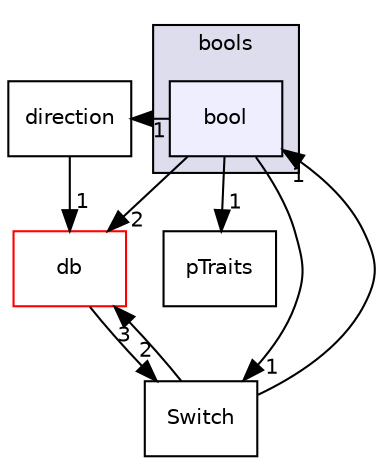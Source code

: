 digraph "src/OpenFOAM/primitives/bools/bool" {
  bgcolor=transparent;
  compound=true
  node [ fontsize="10", fontname="Helvetica"];
  edge [ labelfontsize="10", labelfontname="Helvetica"];
  subgraph clusterdir_a082e25d5e52ccf3d098e28b00b761b2 {
    graph [ bgcolor="#ddddee", pencolor="black", label="bools" fontname="Helvetica", fontsize="10", URL="dir_a082e25d5e52ccf3d098e28b00b761b2.html"]
  dir_dfea02e4c07783fd1810acf1b0315fa4 [shape=box, label="bool", style="filled", fillcolor="#eeeeff", pencolor="black", URL="dir_dfea02e4c07783fd1810acf1b0315fa4.html"];
  }
  dir_19dbf0591cffda9f7a5a990739e1850d [shape=box label="direction" URL="dir_19dbf0591cffda9f7a5a990739e1850d.html"];
  dir_63c634f7a7cfd679ac26c67fb30fc32f [shape=box label="db" color="red" URL="dir_63c634f7a7cfd679ac26c67fb30fc32f.html"];
  dir_a71222f4f105181f964ceb320add37f5 [shape=box label="pTraits" URL="dir_a71222f4f105181f964ceb320add37f5.html"];
  dir_4207e64223f749d27084f587f926896f [shape=box label="Switch" URL="dir_4207e64223f749d27084f587f926896f.html"];
  dir_19dbf0591cffda9f7a5a990739e1850d->dir_63c634f7a7cfd679ac26c67fb30fc32f [headlabel="1", labeldistance=1.5 headhref="dir_002339_001954.html"];
  dir_63c634f7a7cfd679ac26c67fb30fc32f->dir_4207e64223f749d27084f587f926896f [headlabel="2", labeldistance=1.5 headhref="dir_001954_002330.html"];
  dir_4207e64223f749d27084f587f926896f->dir_63c634f7a7cfd679ac26c67fb30fc32f [headlabel="3", labeldistance=1.5 headhref="dir_002330_001954.html"];
  dir_4207e64223f749d27084f587f926896f->dir_dfea02e4c07783fd1810acf1b0315fa4 [headlabel="1", labeldistance=1.5 headhref="dir_002330_002328.html"];
  dir_dfea02e4c07783fd1810acf1b0315fa4->dir_19dbf0591cffda9f7a5a990739e1850d [headlabel="1", labeldistance=1.5 headhref="dir_002328_002339.html"];
  dir_dfea02e4c07783fd1810acf1b0315fa4->dir_63c634f7a7cfd679ac26c67fb30fc32f [headlabel="2", labeldistance=1.5 headhref="dir_002328_001954.html"];
  dir_dfea02e4c07783fd1810acf1b0315fa4->dir_a71222f4f105181f964ceb320add37f5 [headlabel="1", labeldistance=1.5 headhref="dir_002328_002374.html"];
  dir_dfea02e4c07783fd1810acf1b0315fa4->dir_4207e64223f749d27084f587f926896f [headlabel="1", labeldistance=1.5 headhref="dir_002328_002330.html"];
}
